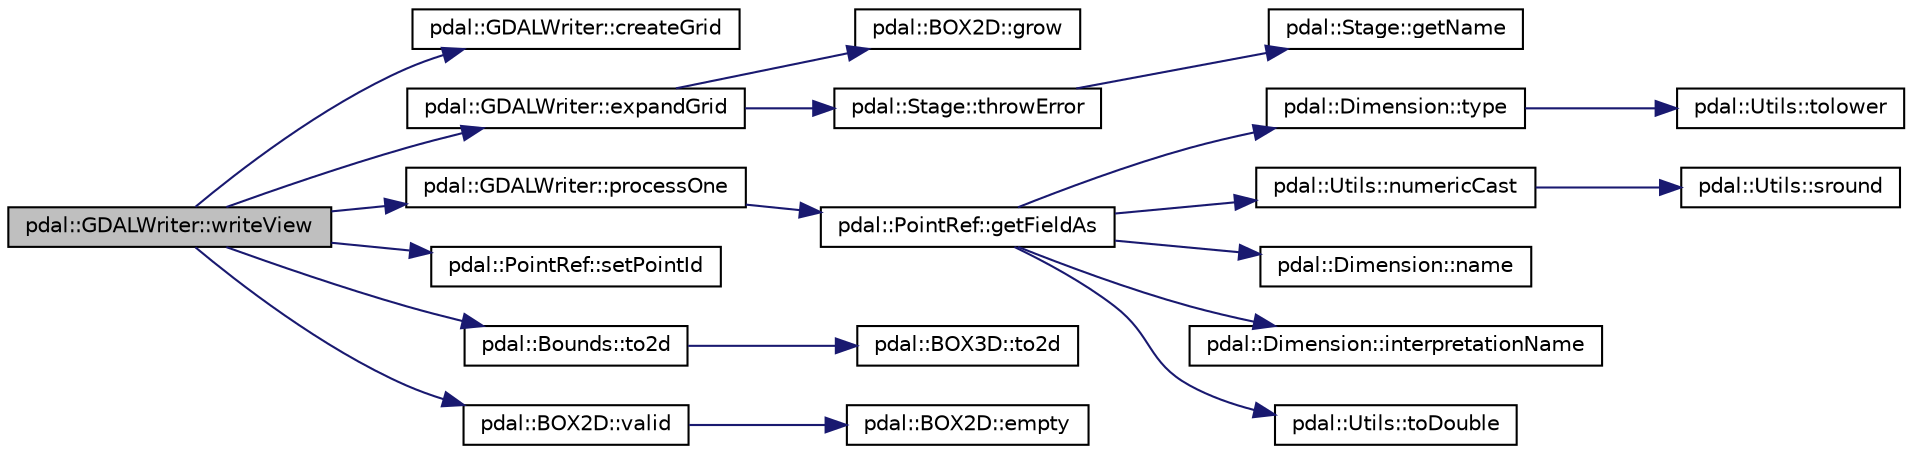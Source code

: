 digraph "pdal::GDALWriter::writeView"
{
  edge [fontname="Helvetica",fontsize="10",labelfontname="Helvetica",labelfontsize="10"];
  node [fontname="Helvetica",fontsize="10",shape=record];
  rankdir="LR";
  Node1 [label="pdal::GDALWriter::writeView",height=0.2,width=0.4,color="black", fillcolor="grey75", style="filled", fontcolor="black"];
  Node1 -> Node2 [color="midnightblue",fontsize="10",style="solid",fontname="Helvetica"];
  Node2 [label="pdal::GDALWriter::createGrid",height=0.2,width=0.4,color="black", fillcolor="white", style="filled",URL="$classpdal_1_1GDALWriter.html#af7010cb9a005dcdabff3a65d9d2d06f5"];
  Node1 -> Node3 [color="midnightblue",fontsize="10",style="solid",fontname="Helvetica"];
  Node3 [label="pdal::GDALWriter::expandGrid",height=0.2,width=0.4,color="black", fillcolor="white", style="filled",URL="$classpdal_1_1GDALWriter.html#a7fb2b1c197b3f84364b656309f74f839"];
  Node3 -> Node4 [color="midnightblue",fontsize="10",style="solid",fontname="Helvetica"];
  Node4 [label="pdal::BOX2D::grow",height=0.2,width=0.4,color="black", fillcolor="white", style="filled",URL="$classpdal_1_1BOX2D.html#ad7673d05a1323a58e86eb721ae6a3b57"];
  Node3 -> Node5 [color="midnightblue",fontsize="10",style="solid",fontname="Helvetica"];
  Node5 [label="pdal::Stage::throwError",height=0.2,width=0.4,color="black", fillcolor="white", style="filled",URL="$classpdal_1_1Stage.html#abdbd1176da12dfd882d931a43290797f"];
  Node5 -> Node6 [color="midnightblue",fontsize="10",style="solid",fontname="Helvetica"];
  Node6 [label="pdal::Stage::getName",height=0.2,width=0.4,color="black", fillcolor="white", style="filled",URL="$classpdal_1_1Stage.html#a6c81d6fbbac17ebe4cd63806916cc750"];
  Node1 -> Node7 [color="midnightblue",fontsize="10",style="solid",fontname="Helvetica"];
  Node7 [label="pdal::GDALWriter::processOne",height=0.2,width=0.4,color="black", fillcolor="white", style="filled",URL="$classpdal_1_1GDALWriter.html#af0650906ae226c0b72f9eadd85c2478a"];
  Node7 -> Node8 [color="midnightblue",fontsize="10",style="solid",fontname="Helvetica"];
  Node8 [label="pdal::PointRef::getFieldAs",height=0.2,width=0.4,color="black", fillcolor="white", style="filled",URL="$classpdal_1_1PointRef.html#a4038a597d11918978943e286d58cd4c5"];
  Node8 -> Node9 [color="midnightblue",fontsize="10",style="solid",fontname="Helvetica"];
  Node9 [label="pdal::Dimension::type",height=0.2,width=0.4,color="black", fillcolor="white", style="filled",URL="$namespacepdal_1_1Dimension.html#a880d689fed54aa3ded6f88c9e058c5d2"];
  Node9 -> Node10 [color="midnightblue",fontsize="10",style="solid",fontname="Helvetica"];
  Node10 [label="pdal::Utils::tolower",height=0.2,width=0.4,color="black", fillcolor="white", style="filled",URL="$namespacepdal_1_1Utils.html#a5268937cf695835e55392f752dc02cb2"];
  Node8 -> Node11 [color="midnightblue",fontsize="10",style="solid",fontname="Helvetica"];
  Node11 [label="pdal::Utils::numericCast",height=0.2,width=0.4,color="black", fillcolor="white", style="filled",URL="$namespacepdal_1_1Utils.html#a33d614ac71aa03aaa5c10a242c4d14ac"];
  Node11 -> Node12 [color="midnightblue",fontsize="10",style="solid",fontname="Helvetica"];
  Node12 [label="pdal::Utils::sround",height=0.2,width=0.4,color="black", fillcolor="white", style="filled",URL="$namespacepdal_1_1Utils.html#a06833597f1fc4287966cfa0867128e59"];
  Node8 -> Node13 [color="midnightblue",fontsize="10",style="solid",fontname="Helvetica"];
  Node13 [label="pdal::Dimension::name",height=0.2,width=0.4,color="black", fillcolor="white", style="filled",URL="$namespacepdal_1_1Dimension.html#af3176b0b7e6b4be000317846cf7c2718"];
  Node8 -> Node14 [color="midnightblue",fontsize="10",style="solid",fontname="Helvetica"];
  Node14 [label="pdal::Dimension::interpretationName",height=0.2,width=0.4,color="black", fillcolor="white", style="filled",URL="$namespacepdal_1_1Dimension.html#acc41232ae1e707d6c928ffb9a56592d3"];
  Node8 -> Node15 [color="midnightblue",fontsize="10",style="solid",fontname="Helvetica"];
  Node15 [label="pdal::Utils::toDouble",height=0.2,width=0.4,color="black", fillcolor="white", style="filled",URL="$namespacepdal_1_1Utils.html#a9b5b9ef216d7036c7cb36d219af17925"];
  Node1 -> Node16 [color="midnightblue",fontsize="10",style="solid",fontname="Helvetica"];
  Node16 [label="pdal::PointRef::setPointId",height=0.2,width=0.4,color="black", fillcolor="white", style="filled",URL="$classpdal_1_1PointRef.html#af2252f383598b06c0756a6f0e9bad258"];
  Node1 -> Node17 [color="midnightblue",fontsize="10",style="solid",fontname="Helvetica"];
  Node17 [label="pdal::Bounds::to2d",height=0.2,width=0.4,color="black", fillcolor="white", style="filled",URL="$classpdal_1_1Bounds.html#afd2e46aeca01bdb8ce8efa7538adc212"];
  Node17 -> Node18 [color="midnightblue",fontsize="10",style="solid",fontname="Helvetica"];
  Node18 [label="pdal::BOX3D::to2d",height=0.2,width=0.4,color="black", fillcolor="white", style="filled",URL="$classpdal_1_1BOX3D.html#a2d5d7874dc81428fb8435721348654e0"];
  Node1 -> Node19 [color="midnightblue",fontsize="10",style="solid",fontname="Helvetica"];
  Node19 [label="pdal::BOX2D::valid",height=0.2,width=0.4,color="black", fillcolor="white", style="filled",URL="$classpdal_1_1BOX2D.html#a8d64f8d4736110d7053ab4051a822745"];
  Node19 -> Node20 [color="midnightblue",fontsize="10",style="solid",fontname="Helvetica"];
  Node20 [label="pdal::BOX2D::empty",height=0.2,width=0.4,color="black", fillcolor="white", style="filled",URL="$classpdal_1_1BOX2D.html#aec5fae5f73a34a1d4248d596cad77755"];
}
